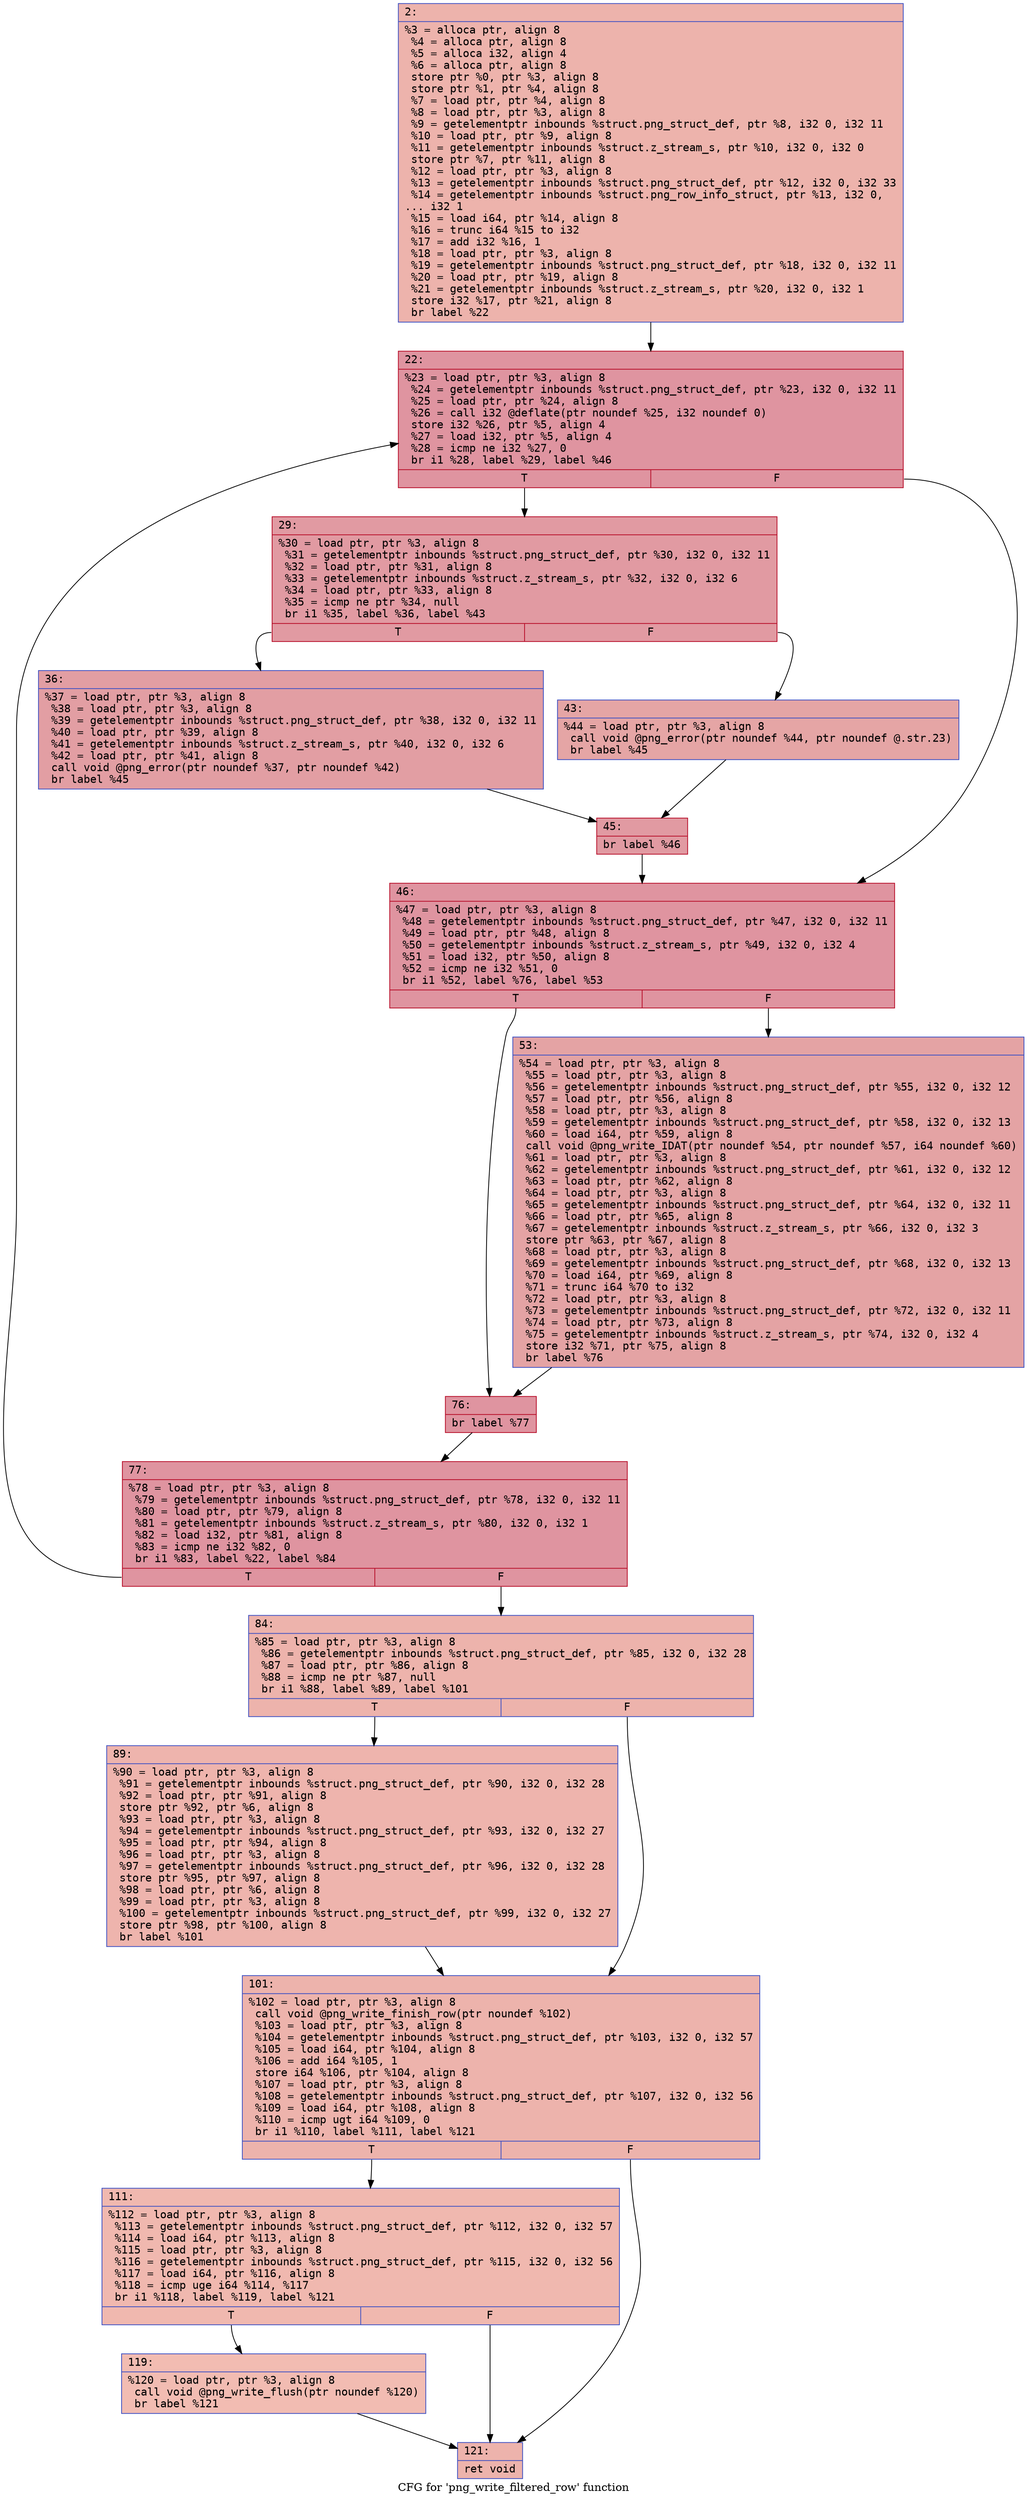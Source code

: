 digraph "CFG for 'png_write_filtered_row' function" {
	label="CFG for 'png_write_filtered_row' function";

	Node0x6000023aae40 [shape=record,color="#3d50c3ff", style=filled, fillcolor="#d6524470" fontname="Courier",label="{2:\l|  %3 = alloca ptr, align 8\l  %4 = alloca ptr, align 8\l  %5 = alloca i32, align 4\l  %6 = alloca ptr, align 8\l  store ptr %0, ptr %3, align 8\l  store ptr %1, ptr %4, align 8\l  %7 = load ptr, ptr %4, align 8\l  %8 = load ptr, ptr %3, align 8\l  %9 = getelementptr inbounds %struct.png_struct_def, ptr %8, i32 0, i32 11\l  %10 = load ptr, ptr %9, align 8\l  %11 = getelementptr inbounds %struct.z_stream_s, ptr %10, i32 0, i32 0\l  store ptr %7, ptr %11, align 8\l  %12 = load ptr, ptr %3, align 8\l  %13 = getelementptr inbounds %struct.png_struct_def, ptr %12, i32 0, i32 33\l  %14 = getelementptr inbounds %struct.png_row_info_struct, ptr %13, i32 0,\l... i32 1\l  %15 = load i64, ptr %14, align 8\l  %16 = trunc i64 %15 to i32\l  %17 = add i32 %16, 1\l  %18 = load ptr, ptr %3, align 8\l  %19 = getelementptr inbounds %struct.png_struct_def, ptr %18, i32 0, i32 11\l  %20 = load ptr, ptr %19, align 8\l  %21 = getelementptr inbounds %struct.z_stream_s, ptr %20, i32 0, i32 1\l  store i32 %17, ptr %21, align 8\l  br label %22\l}"];
	Node0x6000023aae40 -> Node0x6000023ab110[tooltip="2 -> 22\nProbability 100.00%" ];
	Node0x6000023ab110 [shape=record,color="#b70d28ff", style=filled, fillcolor="#b70d2870" fontname="Courier",label="{22:\l|  %23 = load ptr, ptr %3, align 8\l  %24 = getelementptr inbounds %struct.png_struct_def, ptr %23, i32 0, i32 11\l  %25 = load ptr, ptr %24, align 8\l  %26 = call i32 @deflate(ptr noundef %25, i32 noundef 0)\l  store i32 %26, ptr %5, align 4\l  %27 = load i32, ptr %5, align 4\l  %28 = icmp ne i32 %27, 0\l  br i1 %28, label %29, label %46\l|{<s0>T|<s1>F}}"];
	Node0x6000023ab110:s0 -> Node0x6000023ab160[tooltip="22 -> 29\nProbability 62.50%" ];
	Node0x6000023ab110:s1 -> Node0x6000023ab2a0[tooltip="22 -> 46\nProbability 37.50%" ];
	Node0x6000023ab160 [shape=record,color="#b70d28ff", style=filled, fillcolor="#bb1b2c70" fontname="Courier",label="{29:\l|  %30 = load ptr, ptr %3, align 8\l  %31 = getelementptr inbounds %struct.png_struct_def, ptr %30, i32 0, i32 11\l  %32 = load ptr, ptr %31, align 8\l  %33 = getelementptr inbounds %struct.z_stream_s, ptr %32, i32 0, i32 6\l  %34 = load ptr, ptr %33, align 8\l  %35 = icmp ne ptr %34, null\l  br i1 %35, label %36, label %43\l|{<s0>T|<s1>F}}"];
	Node0x6000023ab160:s0 -> Node0x6000023ab1b0[tooltip="29 -> 36\nProbability 62.50%" ];
	Node0x6000023ab160:s1 -> Node0x6000023ab200[tooltip="29 -> 43\nProbability 37.50%" ];
	Node0x6000023ab1b0 [shape=record,color="#3d50c3ff", style=filled, fillcolor="#be242e70" fontname="Courier",label="{36:\l|  %37 = load ptr, ptr %3, align 8\l  %38 = load ptr, ptr %3, align 8\l  %39 = getelementptr inbounds %struct.png_struct_def, ptr %38, i32 0, i32 11\l  %40 = load ptr, ptr %39, align 8\l  %41 = getelementptr inbounds %struct.z_stream_s, ptr %40, i32 0, i32 6\l  %42 = load ptr, ptr %41, align 8\l  call void @png_error(ptr noundef %37, ptr noundef %42)\l  br label %45\l}"];
	Node0x6000023ab1b0 -> Node0x6000023ab250[tooltip="36 -> 45\nProbability 100.00%" ];
	Node0x6000023ab200 [shape=record,color="#3d50c3ff", style=filled, fillcolor="#c5333470" fontname="Courier",label="{43:\l|  %44 = load ptr, ptr %3, align 8\l  call void @png_error(ptr noundef %44, ptr noundef @.str.23)\l  br label %45\l}"];
	Node0x6000023ab200 -> Node0x6000023ab250[tooltip="43 -> 45\nProbability 100.00%" ];
	Node0x6000023ab250 [shape=record,color="#b70d28ff", style=filled, fillcolor="#bb1b2c70" fontname="Courier",label="{45:\l|  br label %46\l}"];
	Node0x6000023ab250 -> Node0x6000023ab2a0[tooltip="45 -> 46\nProbability 100.00%" ];
	Node0x6000023ab2a0 [shape=record,color="#b70d28ff", style=filled, fillcolor="#b70d2870" fontname="Courier",label="{46:\l|  %47 = load ptr, ptr %3, align 8\l  %48 = getelementptr inbounds %struct.png_struct_def, ptr %47, i32 0, i32 11\l  %49 = load ptr, ptr %48, align 8\l  %50 = getelementptr inbounds %struct.z_stream_s, ptr %49, i32 0, i32 4\l  %51 = load i32, ptr %50, align 8\l  %52 = icmp ne i32 %51, 0\l  br i1 %52, label %76, label %53\l|{<s0>T|<s1>F}}"];
	Node0x6000023ab2a0:s0 -> Node0x6000023ab340[tooltip="46 -> 76\nProbability 62.50%" ];
	Node0x6000023ab2a0:s1 -> Node0x6000023ab2f0[tooltip="46 -> 53\nProbability 37.50%" ];
	Node0x6000023ab2f0 [shape=record,color="#3d50c3ff", style=filled, fillcolor="#c32e3170" fontname="Courier",label="{53:\l|  %54 = load ptr, ptr %3, align 8\l  %55 = load ptr, ptr %3, align 8\l  %56 = getelementptr inbounds %struct.png_struct_def, ptr %55, i32 0, i32 12\l  %57 = load ptr, ptr %56, align 8\l  %58 = load ptr, ptr %3, align 8\l  %59 = getelementptr inbounds %struct.png_struct_def, ptr %58, i32 0, i32 13\l  %60 = load i64, ptr %59, align 8\l  call void @png_write_IDAT(ptr noundef %54, ptr noundef %57, i64 noundef %60)\l  %61 = load ptr, ptr %3, align 8\l  %62 = getelementptr inbounds %struct.png_struct_def, ptr %61, i32 0, i32 12\l  %63 = load ptr, ptr %62, align 8\l  %64 = load ptr, ptr %3, align 8\l  %65 = getelementptr inbounds %struct.png_struct_def, ptr %64, i32 0, i32 11\l  %66 = load ptr, ptr %65, align 8\l  %67 = getelementptr inbounds %struct.z_stream_s, ptr %66, i32 0, i32 3\l  store ptr %63, ptr %67, align 8\l  %68 = load ptr, ptr %3, align 8\l  %69 = getelementptr inbounds %struct.png_struct_def, ptr %68, i32 0, i32 13\l  %70 = load i64, ptr %69, align 8\l  %71 = trunc i64 %70 to i32\l  %72 = load ptr, ptr %3, align 8\l  %73 = getelementptr inbounds %struct.png_struct_def, ptr %72, i32 0, i32 11\l  %74 = load ptr, ptr %73, align 8\l  %75 = getelementptr inbounds %struct.z_stream_s, ptr %74, i32 0, i32 4\l  store i32 %71, ptr %75, align 8\l  br label %76\l}"];
	Node0x6000023ab2f0 -> Node0x6000023ab340[tooltip="53 -> 76\nProbability 100.00%" ];
	Node0x6000023ab340 [shape=record,color="#b70d28ff", style=filled, fillcolor="#b70d2870" fontname="Courier",label="{76:\l|  br label %77\l}"];
	Node0x6000023ab340 -> Node0x6000023ab390[tooltip="76 -> 77\nProbability 100.00%" ];
	Node0x6000023ab390 [shape=record,color="#b70d28ff", style=filled, fillcolor="#b70d2870" fontname="Courier",label="{77:\l|  %78 = load ptr, ptr %3, align 8\l  %79 = getelementptr inbounds %struct.png_struct_def, ptr %78, i32 0, i32 11\l  %80 = load ptr, ptr %79, align 8\l  %81 = getelementptr inbounds %struct.z_stream_s, ptr %80, i32 0, i32 1\l  %82 = load i32, ptr %81, align 8\l  %83 = icmp ne i32 %82, 0\l  br i1 %83, label %22, label %84\l|{<s0>T|<s1>F}}"];
	Node0x6000023ab390:s0 -> Node0x6000023ab110[tooltip="77 -> 22\nProbability 96.88%" ];
	Node0x6000023ab390:s1 -> Node0x6000023ab3e0[tooltip="77 -> 84\nProbability 3.12%" ];
	Node0x6000023ab3e0 [shape=record,color="#3d50c3ff", style=filled, fillcolor="#d6524470" fontname="Courier",label="{84:\l|  %85 = load ptr, ptr %3, align 8\l  %86 = getelementptr inbounds %struct.png_struct_def, ptr %85, i32 0, i32 28\l  %87 = load ptr, ptr %86, align 8\l  %88 = icmp ne ptr %87, null\l  br i1 %88, label %89, label %101\l|{<s0>T|<s1>F}}"];
	Node0x6000023ab3e0:s0 -> Node0x6000023ab430[tooltip="84 -> 89\nProbability 62.50%" ];
	Node0x6000023ab3e0:s1 -> Node0x6000023ab480[tooltip="84 -> 101\nProbability 37.50%" ];
	Node0x6000023ab430 [shape=record,color="#3d50c3ff", style=filled, fillcolor="#d8564670" fontname="Courier",label="{89:\l|  %90 = load ptr, ptr %3, align 8\l  %91 = getelementptr inbounds %struct.png_struct_def, ptr %90, i32 0, i32 28\l  %92 = load ptr, ptr %91, align 8\l  store ptr %92, ptr %6, align 8\l  %93 = load ptr, ptr %3, align 8\l  %94 = getelementptr inbounds %struct.png_struct_def, ptr %93, i32 0, i32 27\l  %95 = load ptr, ptr %94, align 8\l  %96 = load ptr, ptr %3, align 8\l  %97 = getelementptr inbounds %struct.png_struct_def, ptr %96, i32 0, i32 28\l  store ptr %95, ptr %97, align 8\l  %98 = load ptr, ptr %6, align 8\l  %99 = load ptr, ptr %3, align 8\l  %100 = getelementptr inbounds %struct.png_struct_def, ptr %99, i32 0, i32 27\l  store ptr %98, ptr %100, align 8\l  br label %101\l}"];
	Node0x6000023ab430 -> Node0x6000023ab480[tooltip="89 -> 101\nProbability 100.00%" ];
	Node0x6000023ab480 [shape=record,color="#3d50c3ff", style=filled, fillcolor="#d6524470" fontname="Courier",label="{101:\l|  %102 = load ptr, ptr %3, align 8\l  call void @png_write_finish_row(ptr noundef %102)\l  %103 = load ptr, ptr %3, align 8\l  %104 = getelementptr inbounds %struct.png_struct_def, ptr %103, i32 0, i32 57\l  %105 = load i64, ptr %104, align 8\l  %106 = add i64 %105, 1\l  store i64 %106, ptr %104, align 8\l  %107 = load ptr, ptr %3, align 8\l  %108 = getelementptr inbounds %struct.png_struct_def, ptr %107, i32 0, i32 56\l  %109 = load i64, ptr %108, align 8\l  %110 = icmp ugt i64 %109, 0\l  br i1 %110, label %111, label %121\l|{<s0>T|<s1>F}}"];
	Node0x6000023ab480:s0 -> Node0x6000023ab4d0[tooltip="101 -> 111\nProbability 50.00%" ];
	Node0x6000023ab480:s1 -> Node0x6000023ab570[tooltip="101 -> 121\nProbability 50.00%" ];
	Node0x6000023ab4d0 [shape=record,color="#3d50c3ff", style=filled, fillcolor="#dc5d4a70" fontname="Courier",label="{111:\l|  %112 = load ptr, ptr %3, align 8\l  %113 = getelementptr inbounds %struct.png_struct_def, ptr %112, i32 0, i32 57\l  %114 = load i64, ptr %113, align 8\l  %115 = load ptr, ptr %3, align 8\l  %116 = getelementptr inbounds %struct.png_struct_def, ptr %115, i32 0, i32 56\l  %117 = load i64, ptr %116, align 8\l  %118 = icmp uge i64 %114, %117\l  br i1 %118, label %119, label %121\l|{<s0>T|<s1>F}}"];
	Node0x6000023ab4d0:s0 -> Node0x6000023ab520[tooltip="111 -> 119\nProbability 50.00%" ];
	Node0x6000023ab4d0:s1 -> Node0x6000023ab570[tooltip="111 -> 121\nProbability 50.00%" ];
	Node0x6000023ab520 [shape=record,color="#3d50c3ff", style=filled, fillcolor="#e1675170" fontname="Courier",label="{119:\l|  %120 = load ptr, ptr %3, align 8\l  call void @png_write_flush(ptr noundef %120)\l  br label %121\l}"];
	Node0x6000023ab520 -> Node0x6000023ab570[tooltip="119 -> 121\nProbability 100.00%" ];
	Node0x6000023ab570 [shape=record,color="#3d50c3ff", style=filled, fillcolor="#d6524470" fontname="Courier",label="{121:\l|  ret void\l}"];
}
